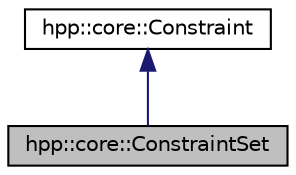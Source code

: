 digraph "hpp::core::ConstraintSet"
{
  edge [fontname="Helvetica",fontsize="10",labelfontname="Helvetica",labelfontsize="10"];
  node [fontname="Helvetica",fontsize="10",shape=record];
  Node1 [label="hpp::core::ConstraintSet",height=0.2,width=0.4,color="black", fillcolor="grey75", style="filled" fontcolor="black"];
  Node2 -> Node1 [dir="back",color="midnightblue",fontsize="10",style="solid",fontname="Helvetica"];
  Node2 [label="hpp::core::Constraint",height=0.2,width=0.4,color="black", fillcolor="white", style="filled",URL="$a00013.html",tooltip="Constraint applicable to a robot configuration. "];
}
